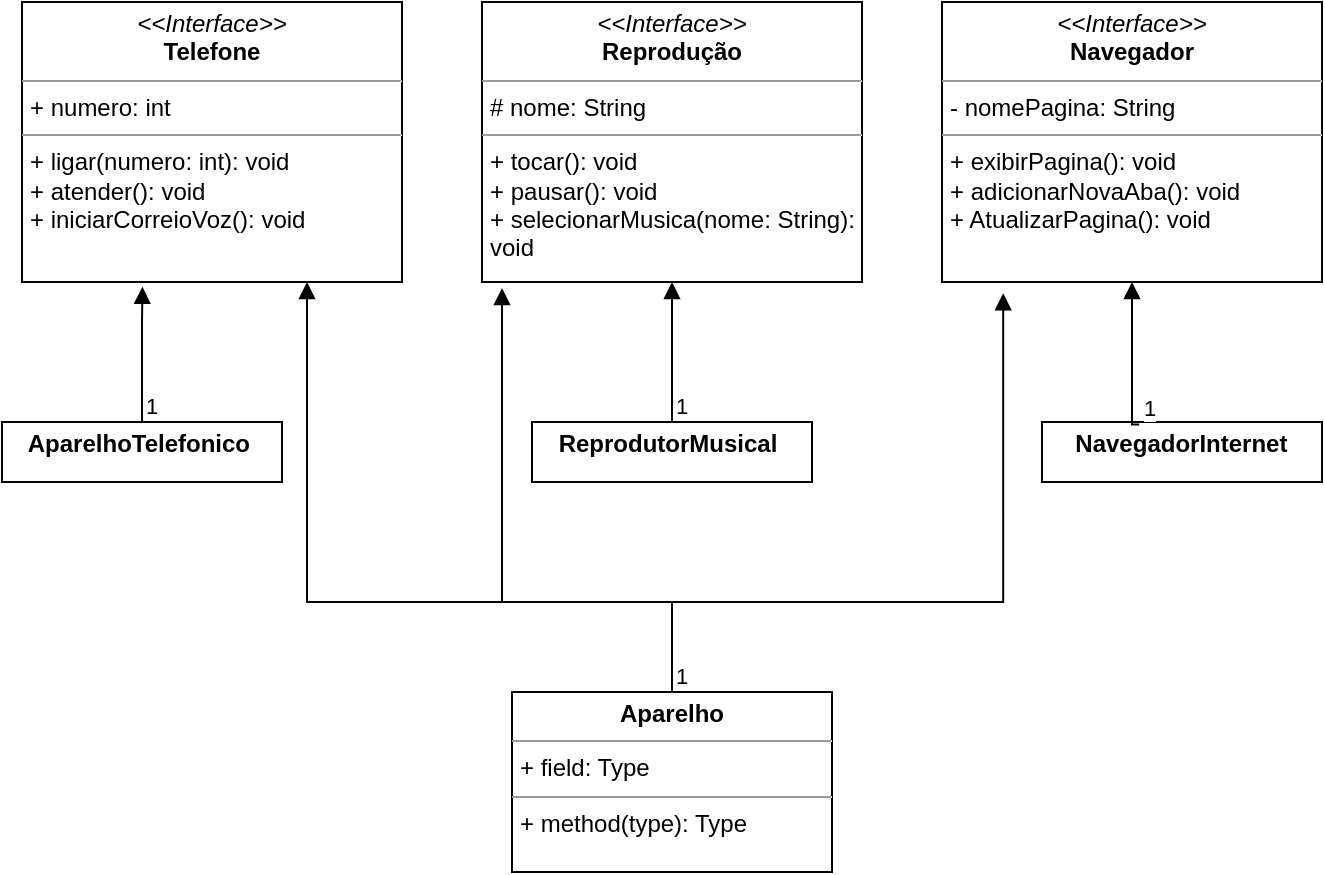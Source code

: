 <mxfile version="22.0.4" type="github">
  <diagram name="Página-1" id="d9aUo3vTHXQM10eVzqXv">
    <mxGraphModel dx="1063" dy="542" grid="1" gridSize="10" guides="1" tooltips="1" connect="1" arrows="1" fold="1" page="1" pageScale="1" pageWidth="827" pageHeight="1169" math="0" shadow="0">
      <root>
        <mxCell id="0" />
        <mxCell id="1" parent="0" />
        <mxCell id="7b1cHzxIsWzS4uO9tOXs-6" value="&lt;p style=&quot;margin:0px;margin-top:4px;text-align:center;&quot;&gt;&lt;i&gt;&amp;lt;&amp;lt;Interface&amp;gt;&amp;gt;&lt;/i&gt;&lt;br&gt;&lt;b&gt;Reprodução&lt;/b&gt;&lt;/p&gt;&lt;hr size=&quot;1&quot;&gt;&lt;p style=&quot;margin:0px;margin-left:4px;&quot;&gt;# nome: String&lt;/p&gt;&lt;hr size=&quot;1&quot;&gt;&lt;p style=&quot;margin:0px;margin-left:4px;&quot;&gt;+ tocar(): void&lt;/p&gt;&lt;p style=&quot;margin:0px;margin-left:4px;&quot;&gt;+ pausar(): void&lt;/p&gt;&lt;p style=&quot;margin:0px;margin-left:4px;&quot;&gt;+ selecionarMusica(nome: String): void&lt;/p&gt;" style="verticalAlign=top;align=left;overflow=fill;fontSize=12;fontFamily=Helvetica;html=1;whiteSpace=wrap;" vertex="1" parent="1">
          <mxGeometry x="260" y="50" width="190" height="140" as="geometry" />
        </mxCell>
        <mxCell id="7b1cHzxIsWzS4uO9tOXs-7" value="&lt;p style=&quot;margin:0px;margin-top:4px;text-align:center;&quot;&gt;&lt;i&gt;&amp;lt;&amp;lt;Interface&amp;gt;&amp;gt;&lt;/i&gt;&lt;br&gt;&lt;b&gt;Telefone&lt;/b&gt;&lt;/p&gt;&lt;hr size=&quot;1&quot;&gt;&lt;p style=&quot;margin:0px;margin-left:4px;&quot;&gt;+ numero: int&lt;/p&gt;&lt;hr size=&quot;1&quot;&gt;&lt;p style=&quot;margin:0px;margin-left:4px;&quot;&gt;+ ligar(numero: int): void&lt;/p&gt;&lt;p style=&quot;margin:0px;margin-left:4px;&quot;&gt;+ atender(): void&lt;/p&gt;&lt;p style=&quot;margin:0px;margin-left:4px;&quot;&gt;+ iniciarCorreioVoz(): void&lt;/p&gt;" style="verticalAlign=top;align=left;overflow=fill;fontSize=12;fontFamily=Helvetica;html=1;whiteSpace=wrap;" vertex="1" parent="1">
          <mxGeometry x="30" y="50" width="190" height="140" as="geometry" />
        </mxCell>
        <mxCell id="7b1cHzxIsWzS4uO9tOXs-9" value="&lt;p style=&quot;margin:0px;margin-top:4px;text-align:center;&quot;&gt;&lt;i&gt;&amp;lt;&amp;lt;Interface&amp;gt;&amp;gt;&lt;/i&gt;&lt;br&gt;&lt;b&gt;Navegador&lt;/b&gt;&lt;/p&gt;&lt;hr size=&quot;1&quot;&gt;&lt;p style=&quot;margin:0px;margin-left:4px;&quot;&gt;- nomePagina: String&lt;/p&gt;&lt;hr size=&quot;1&quot;&gt;&lt;p style=&quot;margin:0px;margin-left:4px;&quot;&gt;+ exibirPagina(): void&lt;/p&gt;&lt;p style=&quot;margin:0px;margin-left:4px;&quot;&gt;+ adicionarNovaAba(): void&lt;/p&gt;&lt;p style=&quot;margin:0px;margin-left:4px;&quot;&gt;+ AtualizarPagina(): void&lt;/p&gt;" style="verticalAlign=top;align=left;overflow=fill;fontSize=12;fontFamily=Helvetica;html=1;whiteSpace=wrap;" vertex="1" parent="1">
          <mxGeometry x="490" y="50" width="190" height="140" as="geometry" />
        </mxCell>
        <mxCell id="7b1cHzxIsWzS4uO9tOXs-10" value="&lt;p style=&quot;margin:0px;margin-top:4px;text-align:center;&quot;&gt;&lt;/p&gt;&lt;div style=&quot;height:2px;&quot;&gt;&lt;b&gt;&amp;nbsp; &amp;nbsp; ReprodutorMusical&lt;/b&gt;&lt;/div&gt;" style="verticalAlign=top;align=left;overflow=fill;fontSize=12;fontFamily=Helvetica;html=1;whiteSpace=wrap;" vertex="1" parent="1">
          <mxGeometry x="285" y="260" width="140" height="30" as="geometry" />
        </mxCell>
        <mxCell id="7b1cHzxIsWzS4uO9tOXs-11" value="&lt;p style=&quot;margin:0px;margin-top:4px;text-align:center;&quot;&gt;&lt;/p&gt;&lt;div style=&quot;height:2px;&quot;&gt;&lt;b&gt;&amp;nbsp; &amp;nbsp; AparelhoTelefonico&lt;/b&gt;&lt;/div&gt;" style="verticalAlign=top;align=left;overflow=fill;fontSize=12;fontFamily=Helvetica;html=1;whiteSpace=wrap;" vertex="1" parent="1">
          <mxGeometry x="20" y="260" width="140" height="30" as="geometry" />
        </mxCell>
        <mxCell id="7b1cHzxIsWzS4uO9tOXs-12" value="&lt;p style=&quot;margin:0px;margin-top:4px;text-align:center;&quot;&gt;&lt;/p&gt;&lt;div style=&quot;height:2px;&quot;&gt;&lt;b&gt;&amp;nbsp; &amp;nbsp; &amp;nbsp;NavegadorInternet&lt;/b&gt;&lt;/div&gt;" style="verticalAlign=top;align=left;overflow=fill;fontSize=12;fontFamily=Helvetica;html=1;whiteSpace=wrap;" vertex="1" parent="1">
          <mxGeometry x="540" y="260" width="140" height="30" as="geometry" />
        </mxCell>
        <mxCell id="7b1cHzxIsWzS4uO9tOXs-13" value="&lt;p style=&quot;margin:0px;margin-top:4px;text-align:center;&quot;&gt;&lt;b&gt;Aparelho&lt;/b&gt;&lt;/p&gt;&lt;hr size=&quot;1&quot;&gt;&lt;p style=&quot;margin:0px;margin-left:4px;&quot;&gt;+ field: Type&lt;/p&gt;&lt;hr size=&quot;1&quot;&gt;&lt;p style=&quot;margin:0px;margin-left:4px;&quot;&gt;+ method(type): Type&lt;/p&gt;" style="verticalAlign=top;align=left;overflow=fill;fontSize=12;fontFamily=Helvetica;html=1;whiteSpace=wrap;" vertex="1" parent="1">
          <mxGeometry x="275" y="395" width="160" height="90" as="geometry" />
        </mxCell>
        <mxCell id="7b1cHzxIsWzS4uO9tOXs-24" value="" style="endArrow=block;endFill=1;html=1;edgeStyle=orthogonalEdgeStyle;align=left;verticalAlign=top;rounded=0;exitX=0.5;exitY=0;exitDx=0;exitDy=0;entryX=0.161;entryY=1.04;entryDx=0;entryDy=0;entryPerimeter=0;" edge="1" parent="1" source="7b1cHzxIsWzS4uO9tOXs-13" target="7b1cHzxIsWzS4uO9tOXs-9">
          <mxGeometry x="-1" relative="1" as="geometry">
            <mxPoint x="370" y="150" as="sourcePoint" />
            <mxPoint x="530" y="150" as="targetPoint" />
            <Array as="points">
              <mxPoint x="355" y="350" />
              <mxPoint x="521" y="350" />
            </Array>
          </mxGeometry>
        </mxCell>
        <mxCell id="7b1cHzxIsWzS4uO9tOXs-25" value="1" style="edgeLabel;resizable=0;html=1;align=left;verticalAlign=bottom;" connectable="0" vertex="1" parent="7b1cHzxIsWzS4uO9tOXs-24">
          <mxGeometry x="-1" relative="1" as="geometry" />
        </mxCell>
        <mxCell id="7b1cHzxIsWzS4uO9tOXs-27" value="" style="endArrow=block;endFill=1;html=1;edgeStyle=orthogonalEdgeStyle;align=left;verticalAlign=top;rounded=0;exitX=0.5;exitY=0;exitDx=0;exitDy=0;" edge="1" parent="1" source="7b1cHzxIsWzS4uO9tOXs-13">
          <mxGeometry x="-1" relative="1" as="geometry">
            <mxPoint x="365" y="405" as="sourcePoint" />
            <mxPoint x="270" y="193" as="targetPoint" />
            <Array as="points">
              <mxPoint x="355" y="350" />
              <mxPoint x="270" y="350" />
              <mxPoint x="270" y="193" />
            </Array>
          </mxGeometry>
        </mxCell>
        <mxCell id="7b1cHzxIsWzS4uO9tOXs-28" value="1" style="edgeLabel;resizable=0;html=1;align=left;verticalAlign=bottom;" connectable="0" vertex="1" parent="7b1cHzxIsWzS4uO9tOXs-27">
          <mxGeometry x="-1" relative="1" as="geometry" />
        </mxCell>
        <mxCell id="7b1cHzxIsWzS4uO9tOXs-29" value="" style="endArrow=block;endFill=1;html=1;edgeStyle=orthogonalEdgeStyle;align=left;verticalAlign=top;rounded=0;exitX=0.5;exitY=0;exitDx=0;exitDy=0;entryX=0.75;entryY=1;entryDx=0;entryDy=0;" edge="1" parent="1" source="7b1cHzxIsWzS4uO9tOXs-13" target="7b1cHzxIsWzS4uO9tOXs-7">
          <mxGeometry x="-1" relative="1" as="geometry">
            <mxPoint x="375" y="415" as="sourcePoint" />
            <mxPoint x="541" y="216" as="targetPoint" />
            <Array as="points">
              <mxPoint x="355" y="350" />
              <mxPoint x="173" y="350" />
            </Array>
          </mxGeometry>
        </mxCell>
        <mxCell id="7b1cHzxIsWzS4uO9tOXs-30" value="1" style="edgeLabel;resizable=0;html=1;align=left;verticalAlign=bottom;" connectable="0" vertex="1" parent="7b1cHzxIsWzS4uO9tOXs-29">
          <mxGeometry x="-1" relative="1" as="geometry" />
        </mxCell>
        <mxCell id="7b1cHzxIsWzS4uO9tOXs-31" value="" style="endArrow=block;endFill=1;html=1;edgeStyle=orthogonalEdgeStyle;align=left;verticalAlign=top;rounded=0;entryX=0.5;entryY=1;entryDx=0;entryDy=0;exitX=0.347;exitY=0.04;exitDx=0;exitDy=0;exitPerimeter=0;" edge="1" parent="1" source="7b1cHzxIsWzS4uO9tOXs-12" target="7b1cHzxIsWzS4uO9tOXs-9">
          <mxGeometry x="-1" relative="1" as="geometry">
            <mxPoint x="550" y="430" as="sourcePoint" />
            <mxPoint x="551" y="340" as="targetPoint" />
            <Array as="points">
              <mxPoint x="585" y="261" />
            </Array>
          </mxGeometry>
        </mxCell>
        <mxCell id="7b1cHzxIsWzS4uO9tOXs-32" value="1" style="edgeLabel;resizable=0;html=1;align=left;verticalAlign=bottom;" connectable="0" vertex="1" parent="7b1cHzxIsWzS4uO9tOXs-31">
          <mxGeometry x="-1" relative="1" as="geometry" />
        </mxCell>
        <mxCell id="7b1cHzxIsWzS4uO9tOXs-33" value="" style="endArrow=block;endFill=1;html=1;edgeStyle=orthogonalEdgeStyle;align=left;verticalAlign=top;rounded=0;entryX=0.5;entryY=1;entryDx=0;entryDy=0;exitX=0.5;exitY=0;exitDx=0;exitDy=0;" edge="1" parent="1" source="7b1cHzxIsWzS4uO9tOXs-10" target="7b1cHzxIsWzS4uO9tOXs-6">
          <mxGeometry x="-1" relative="1" as="geometry">
            <mxPoint x="560" y="440" as="sourcePoint" />
            <mxPoint x="561" y="350" as="targetPoint" />
            <Array as="points">
              <mxPoint x="355" y="230" />
              <mxPoint x="355" y="230" />
            </Array>
          </mxGeometry>
        </mxCell>
        <mxCell id="7b1cHzxIsWzS4uO9tOXs-34" value="1" style="edgeLabel;resizable=0;html=1;align=left;verticalAlign=bottom;" connectable="0" vertex="1" parent="7b1cHzxIsWzS4uO9tOXs-33">
          <mxGeometry x="-1" relative="1" as="geometry" />
        </mxCell>
        <mxCell id="7b1cHzxIsWzS4uO9tOXs-35" value="" style="endArrow=block;endFill=1;html=1;edgeStyle=orthogonalEdgeStyle;align=left;verticalAlign=top;rounded=0;exitX=0.5;exitY=0;exitDx=0;exitDy=0;entryX=0.317;entryY=1.017;entryDx=0;entryDy=0;entryPerimeter=0;" edge="1" parent="1" source="7b1cHzxIsWzS4uO9tOXs-11" target="7b1cHzxIsWzS4uO9tOXs-7">
          <mxGeometry x="-1" relative="1" as="geometry">
            <mxPoint x="570" y="450" as="sourcePoint" />
            <mxPoint x="571" y="360" as="targetPoint" />
            <Array as="points">
              <mxPoint x="90" y="210" />
              <mxPoint x="90" y="210" />
            </Array>
          </mxGeometry>
        </mxCell>
        <mxCell id="7b1cHzxIsWzS4uO9tOXs-36" value="1" style="edgeLabel;resizable=0;html=1;align=left;verticalAlign=bottom;" connectable="0" vertex="1" parent="7b1cHzxIsWzS4uO9tOXs-35">
          <mxGeometry x="-1" relative="1" as="geometry" />
        </mxCell>
      </root>
    </mxGraphModel>
  </diagram>
</mxfile>
